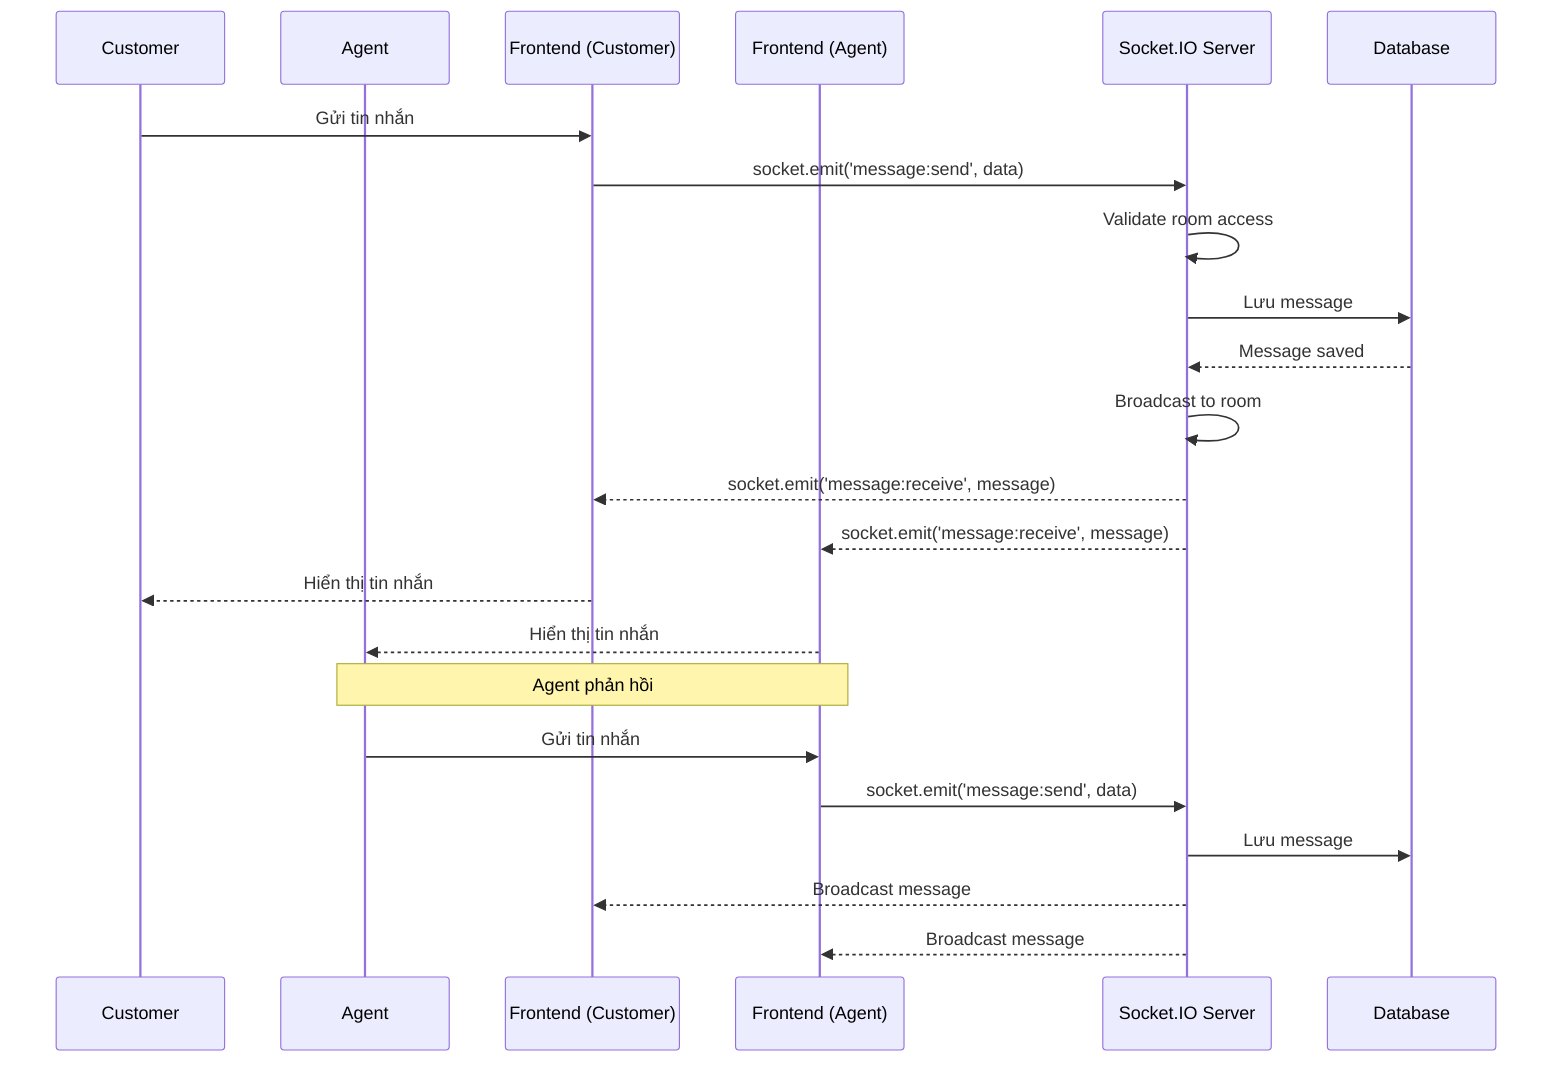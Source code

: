 sequenceDiagram
    participant C1 as Customer
    participant A1 as Agent
    participant F1 as Frontend (Customer)
    participant F2 as Frontend (Agent)
    participant S as Socket.IO Server
    participant D as Database

    C1->>F1: Gửi tin nhắn
    F1->>S: socket.emit('message:send', data)
    S->>S: Validate room access
    S->>D: Lưu message
    D-->>S: Message saved
    S->>S: Broadcast to room
    S-->>F1: socket.emit('message:receive', message)
    S-->>F2: socket.emit('message:receive', message)
    F1-->>C1: Hiển thị tin nhắn
    F2-->>A1: Hiển thị tin nhắn

    Note over A1,F2: Agent phản hồi
    A1->>F2: Gửi tin nhắn
    F2->>S: socket.emit('message:send', data)
    S->>D: Lưu message
    S-->>F1: Broadcast message
    S-->>F2: Broadcast message